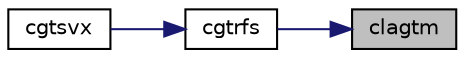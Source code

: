 digraph "clagtm"
{
 // LATEX_PDF_SIZE
  edge [fontname="Helvetica",fontsize="10",labelfontname="Helvetica",labelfontsize="10"];
  node [fontname="Helvetica",fontsize="10",shape=record];
  rankdir="RL";
  Node1 [label="clagtm",height=0.2,width=0.4,color="black", fillcolor="grey75", style="filled", fontcolor="black",tooltip="CLAGTM performs a matrix-matrix product of the form C = αAB+βC, where A is a tridiagonal matrix,..."];
  Node1 -> Node2 [dir="back",color="midnightblue",fontsize="10",style="solid",fontname="Helvetica"];
  Node2 [label="cgtrfs",height=0.2,width=0.4,color="black", fillcolor="white", style="filled",URL="$cgtrfs_8f.html#a92eec53c6ac6c6285a10e7d05d9c00d5",tooltip="CGTRFS"];
  Node2 -> Node3 [dir="back",color="midnightblue",fontsize="10",style="solid",fontname="Helvetica"];
  Node3 [label="cgtsvx",height=0.2,width=0.4,color="black", fillcolor="white", style="filled",URL="$cgtsvx_8f.html#a52aedc3d07eae490ca91df3dec897e8c",tooltip="CGTSVX computes the solution to system of linear equations A * X = B for GT matrices"];
}

